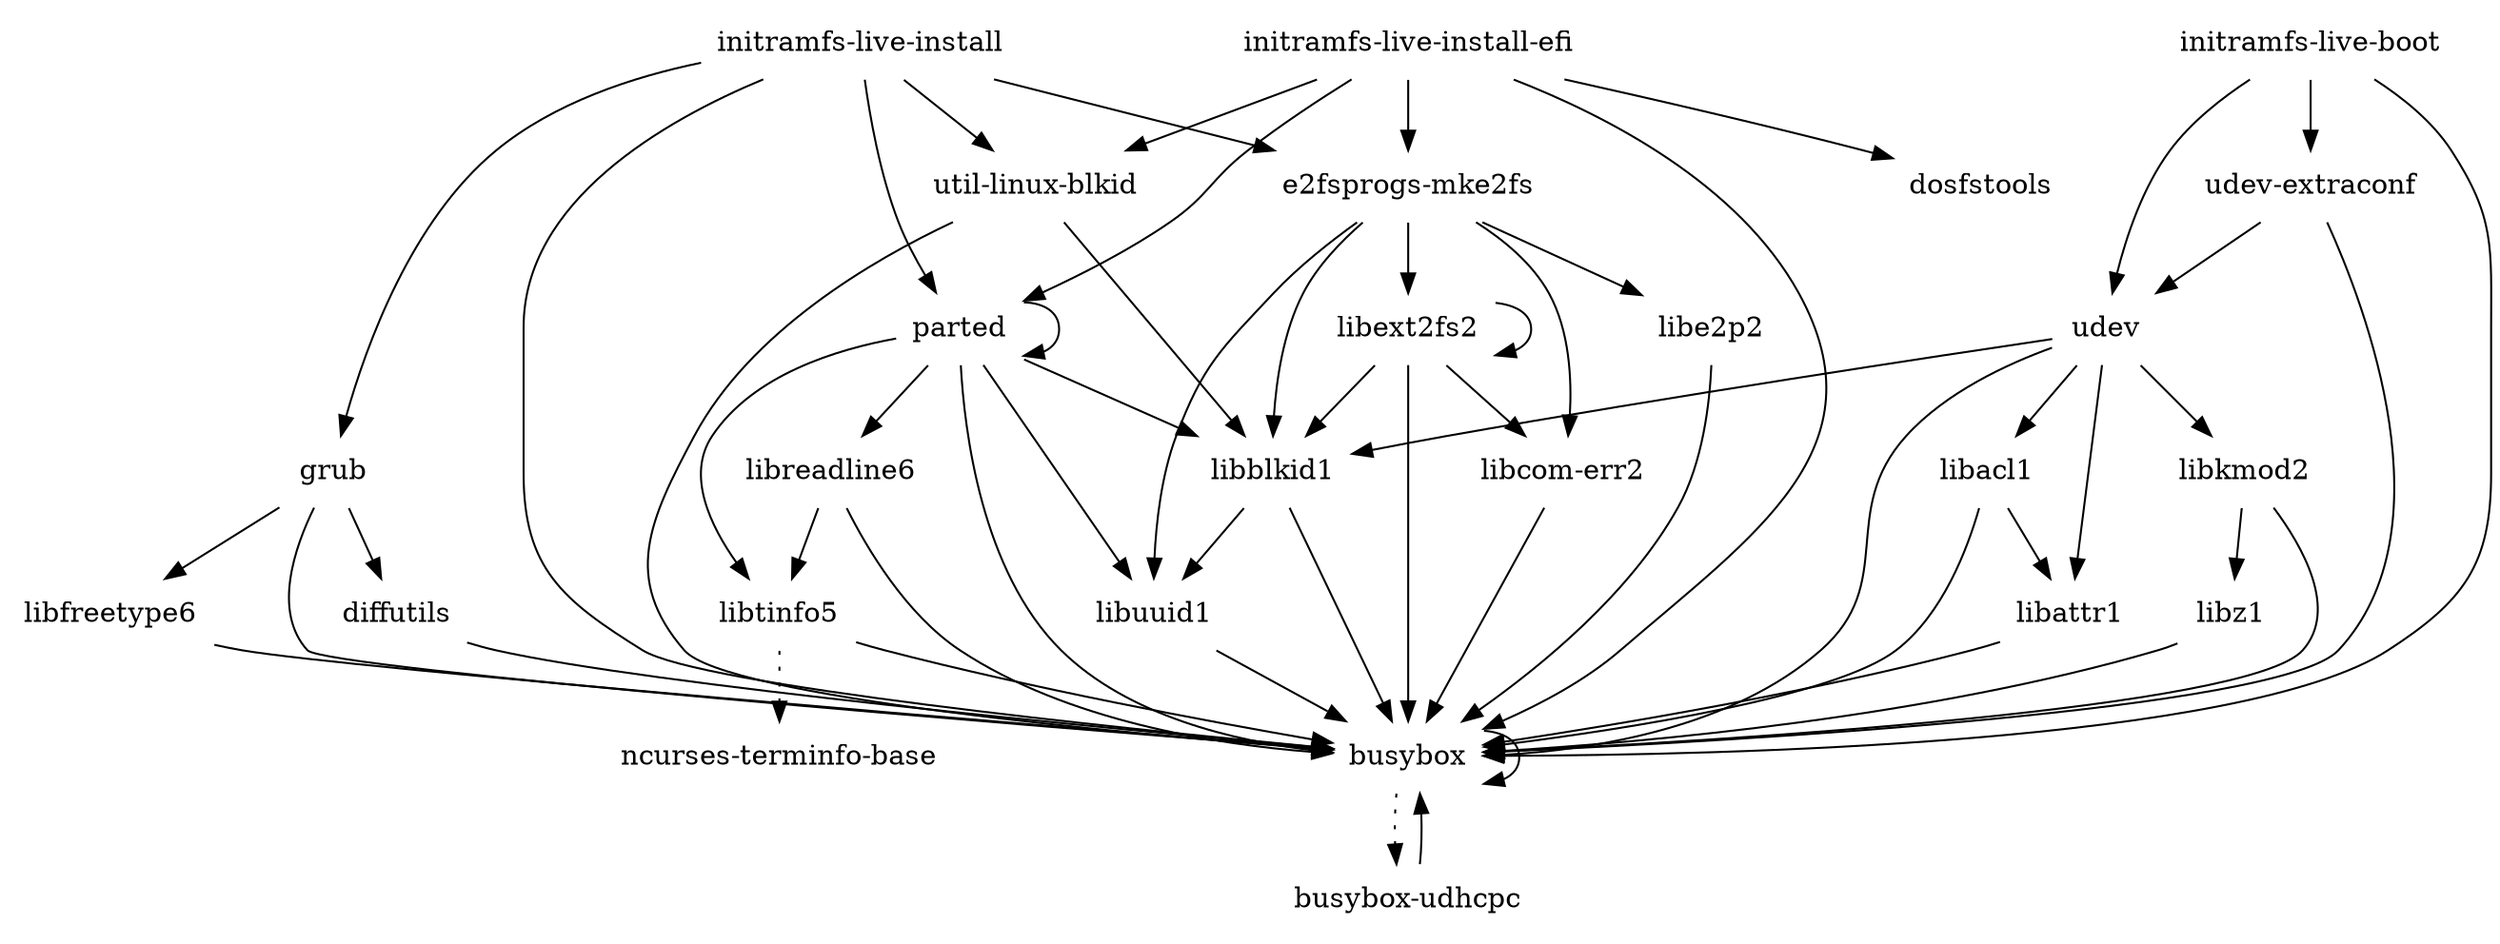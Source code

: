 digraph depends {
    node [shape=plaintext]
"busybox" -> "busybox";
"busybox" -> "busybox-udhcpc" [style=dotted];
"busybox-udhcpc" -> "busybox";
"diffutils" -> "busybox";
"e2fsprogs-mke2fs" -> "libblkid1";
"e2fsprogs-mke2fs" -> "libcom-err2";
"e2fsprogs-mke2fs" -> "libe2p2";
"e2fsprogs-mke2fs" -> "libext2fs2";
"e2fsprogs-mke2fs" -> "libuuid1";
"grub" -> "busybox";
"grub" -> "diffutils";
"grub" -> "libfreetype6";
"initramfs-live-boot" -> "busybox";
"initramfs-live-boot" -> "udev";
"initramfs-live-boot" -> "udev-extraconf";
"initramfs-live-install" -> "busybox";
"initramfs-live-install" -> "e2fsprogs-mke2fs";
"initramfs-live-install" -> "grub";
"initramfs-live-install" -> "parted";
"initramfs-live-install" -> "util-linux-blkid";
"initramfs-live-install-efi" -> "busybox";
"initramfs-live-install-efi" -> "dosfstools";
"initramfs-live-install-efi" -> "e2fsprogs-mke2fs";
"initramfs-live-install-efi" -> "parted";
"initramfs-live-install-efi" -> "util-linux-blkid";
"libacl1" -> "busybox";
"libacl1" -> "libattr1";
"libattr1" -> "busybox";
"libblkid1" -> "busybox";
"libblkid1" -> "libuuid1";
"libcom-err2" -> "busybox";
"libe2p2" -> "busybox";
"libext2fs2" -> "busybox";
"libext2fs2" -> "libblkid1";
"libext2fs2" -> "libcom-err2";
"libext2fs2" -> "libext2fs2";
"libfreetype6" -> "busybox";
"libkmod2" -> "busybox";
"libkmod2" -> "libz1";
"libreadline6" -> "busybox";
"libreadline6" -> "libtinfo5";
"libtinfo5" -> "busybox";
"libtinfo5" -> "ncurses-terminfo-base" [style=dotted];
"libuuid1" -> "busybox";
"libz1" -> "busybox";
"parted" -> "busybox";
"parted" -> "libblkid1";
"parted" -> "libreadline6";
"parted" -> "libtinfo5";
"parted" -> "libuuid1";
"parted" -> "parted";
"udev" -> "busybox";
"udev" -> "libacl1";
"udev" -> "libattr1";
"udev" -> "libblkid1";
"udev" -> "libkmod2";
"udev-extraconf" -> "busybox";
"udev-extraconf" -> "udev";
"util-linux-blkid" -> "busybox";
"util-linux-blkid" -> "libblkid1";
}
